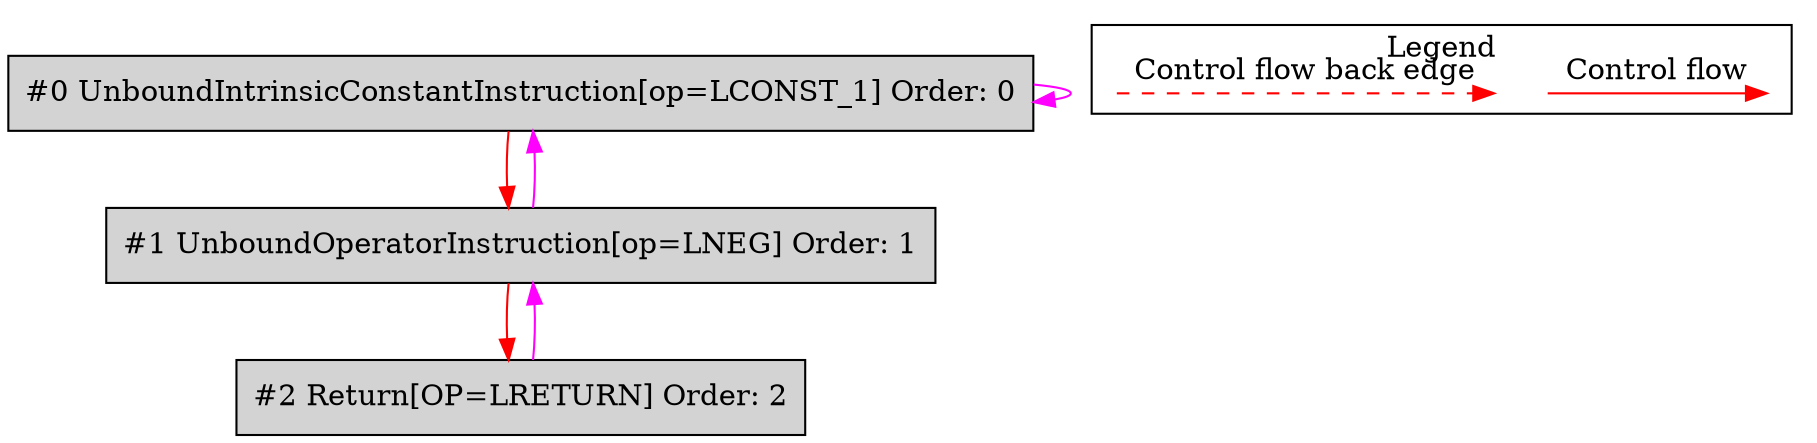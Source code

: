 digraph {
 ordering="in";
 node0[label="#0 UnboundIntrinsicConstantInstruction[op=LCONST_1] Order: 0", shape=box, fillcolor=lightgrey, style=filled];
 node1[label="#1 UnboundOperatorInstruction[op=LNEG] Order: 1", shape=box, fillcolor=lightgrey, style=filled];
 node2[label="#2 Return[OP=LRETURN] Order: 2", shape=box, fillcolor=lightgrey, style=filled];
 node0 -> node0[color=fuchsia];
 node0 -> node1[color=red];
 node1 -> node0[color=fuchsia];
 node1 -> node2[color=red];
 node2 -> node1[color=fuchsia];
 subgraph cluster_000 {
  label = "Legend";
  node [shape=point]
  {
   rank=same;
   c0 [style = invis];
   c1 [style = invis];
   c2 [style = invis];
   c3 [style = invis];
  }
  c0 -> c1 [label="Control flow", style=solid, color=red]
  c2 -> c3 [label="Control flow back edge", style=dashed, color=red]
 }

}

